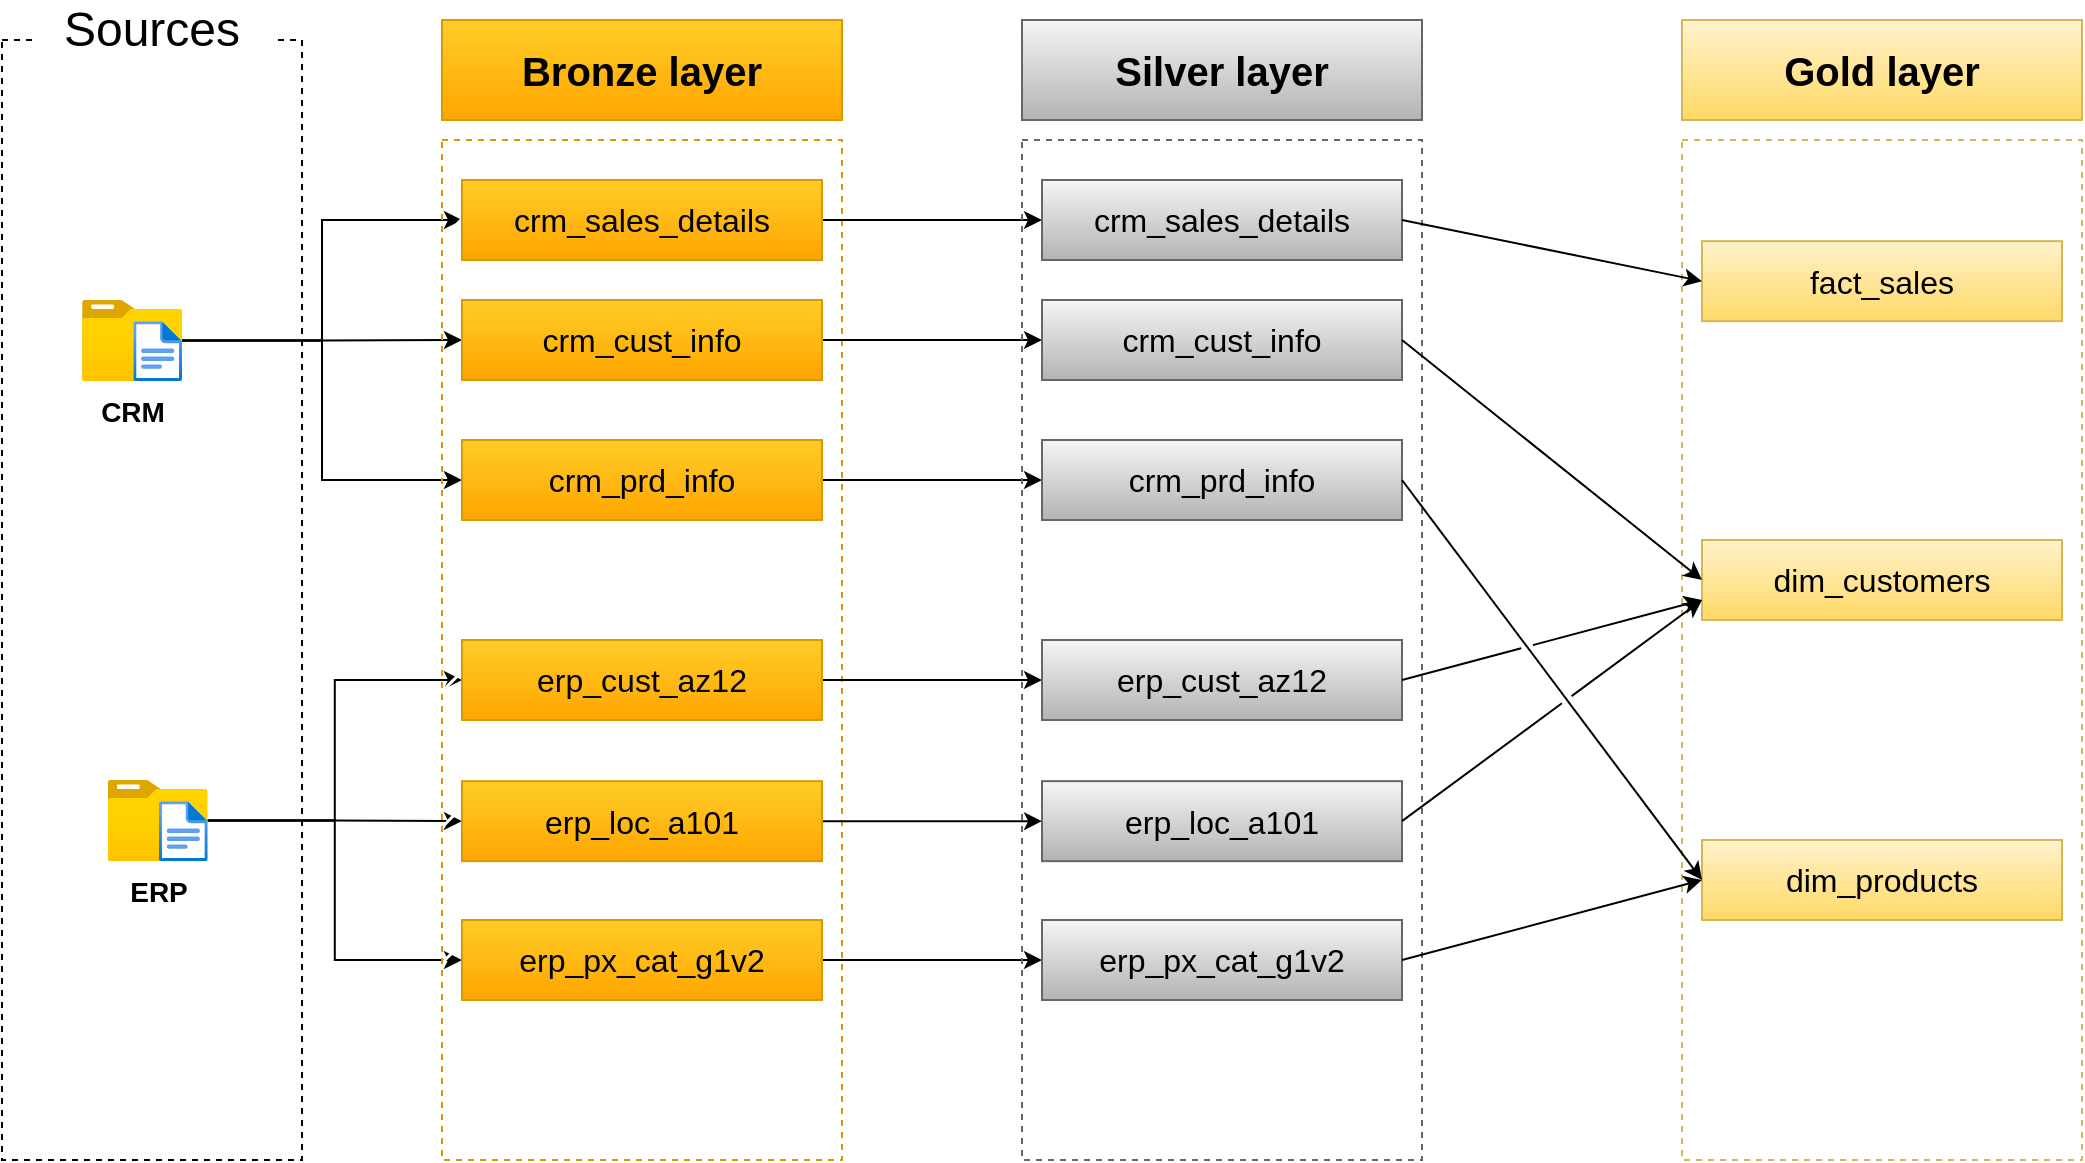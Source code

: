 <mxfile version="28.1.2">
  <diagram name="Page-1" id="xVg7E-c3DgXaiie6U8fJ">
    <mxGraphModel dx="1042" dy="626" grid="1" gridSize="10" guides="1" tooltips="1" connect="1" arrows="1" fold="1" page="1" pageScale="1" pageWidth="850" pageHeight="1100" math="0" shadow="0">
      <root>
        <mxCell id="0" />
        <mxCell id="1" parent="0" />
        <mxCell id="Sv1aqGPo5gHrHZcfWlAV-1" value="" style="rounded=0;whiteSpace=wrap;html=1;dashed=1;" parent="1" vertex="1">
          <mxGeometry x="150" y="200" width="150" height="560" as="geometry" />
        </mxCell>
        <mxCell id="Sv1aqGPo5gHrHZcfWlAV-2" value="&lt;font style=&quot;font-size: 24px;&quot;&gt;Sources&lt;/font&gt;" style="text;html=1;align=center;verticalAlign=middle;whiteSpace=wrap;rounded=0;fillColor=default;" parent="1" vertex="1">
          <mxGeometry x="165" y="180" width="120" height="30" as="geometry" />
        </mxCell>
        <mxCell id="Sv1aqGPo5gHrHZcfWlAV-15" style="edgeStyle=orthogonalEdgeStyle;rounded=0;orthogonalLoop=1;jettySize=auto;html=1;entryX=0;entryY=0.5;entryDx=0;entryDy=0;" parent="1" source="Sv1aqGPo5gHrHZcfWlAV-3" target="Sv1aqGPo5gHrHZcfWlAV-9" edge="1">
          <mxGeometry relative="1" as="geometry" />
        </mxCell>
        <mxCell id="Sv1aqGPo5gHrHZcfWlAV-16" style="edgeStyle=orthogonalEdgeStyle;rounded=0;orthogonalLoop=1;jettySize=auto;html=1;" parent="1" source="Sv1aqGPo5gHrHZcfWlAV-3" target="Sv1aqGPo5gHrHZcfWlAV-10" edge="1">
          <mxGeometry relative="1" as="geometry" />
        </mxCell>
        <mxCell id="Sv1aqGPo5gHrHZcfWlAV-17" style="edgeStyle=orthogonalEdgeStyle;rounded=0;orthogonalLoop=1;jettySize=auto;html=1;entryX=0;entryY=0.5;entryDx=0;entryDy=0;" parent="1" source="Sv1aqGPo5gHrHZcfWlAV-3" target="Sv1aqGPo5gHrHZcfWlAV-11" edge="1">
          <mxGeometry relative="1" as="geometry" />
        </mxCell>
        <mxCell id="Sv1aqGPo5gHrHZcfWlAV-3" value="&lt;b&gt;&lt;font style=&quot;font-size: 14px;&quot;&gt;CRM&lt;/font&gt;&lt;/b&gt;" style="image;aspect=fixed;html=1;points=[];align=center;fontSize=12;image=img/lib/azure2/general/Folder_Blank.svg;" parent="1" vertex="1">
          <mxGeometry x="190" y="330" width="50" height="40.58" as="geometry" />
        </mxCell>
        <mxCell id="Sv1aqGPo5gHrHZcfWlAV-18" style="edgeStyle=orthogonalEdgeStyle;rounded=0;orthogonalLoop=1;jettySize=auto;html=1;entryX=0;entryY=0.5;entryDx=0;entryDy=0;" parent="1" source="Sv1aqGPo5gHrHZcfWlAV-4" target="Sv1aqGPo5gHrHZcfWlAV-12" edge="1">
          <mxGeometry relative="1" as="geometry" />
        </mxCell>
        <mxCell id="Sv1aqGPo5gHrHZcfWlAV-19" style="edgeStyle=orthogonalEdgeStyle;rounded=0;orthogonalLoop=1;jettySize=auto;html=1;entryX=0;entryY=0.5;entryDx=0;entryDy=0;" parent="1" source="Sv1aqGPo5gHrHZcfWlAV-4" target="Sv1aqGPo5gHrHZcfWlAV-13" edge="1">
          <mxGeometry relative="1" as="geometry" />
        </mxCell>
        <mxCell id="Sv1aqGPo5gHrHZcfWlAV-20" style="edgeStyle=orthogonalEdgeStyle;rounded=0;orthogonalLoop=1;jettySize=auto;html=1;entryX=0;entryY=0.5;entryDx=0;entryDy=0;" parent="1" source="Sv1aqGPo5gHrHZcfWlAV-4" target="Sv1aqGPo5gHrHZcfWlAV-14" edge="1">
          <mxGeometry relative="1" as="geometry" />
        </mxCell>
        <mxCell id="Sv1aqGPo5gHrHZcfWlAV-4" value="&lt;b&gt;&lt;font style=&quot;font-size: 14px;&quot;&gt;ERP&lt;/font&gt;&lt;/b&gt;" style="image;aspect=fixed;html=1;points=[];align=center;fontSize=12;image=img/lib/azure2/general/Folder_Blank.svg;" parent="1" vertex="1">
          <mxGeometry x="202.83" y="570" width="50" height="40.58" as="geometry" />
        </mxCell>
        <mxCell id="Sv1aqGPo5gHrHZcfWlAV-5" value="" style="image;aspect=fixed;html=1;points=[];align=center;fontSize=12;image=img/lib/azure2/general/File.svg;" parent="1" vertex="1">
          <mxGeometry x="215.65" y="340.58" width="24.35" height="30" as="geometry" />
        </mxCell>
        <mxCell id="Sv1aqGPo5gHrHZcfWlAV-6" value="" style="image;aspect=fixed;html=1;points=[];align=center;fontSize=12;image=img/lib/azure2/general/File.svg;" parent="1" vertex="1">
          <mxGeometry x="228.48" y="580.58" width="24.35" height="30" as="geometry" />
        </mxCell>
        <mxCell id="Sv1aqGPo5gHrHZcfWlAV-7" value="" style="rounded=0;whiteSpace=wrap;html=1;fillStyle=hatch;fillColor=default;gradientColor=none;strokeColor=#d79b00;dashed=1;" parent="1" vertex="1">
          <mxGeometry x="370" y="250" width="200" height="510" as="geometry" />
        </mxCell>
        <mxCell id="Sv1aqGPo5gHrHZcfWlAV-8" value="&lt;font style=&quot;font-size: 20px;&quot;&gt;&lt;b style=&quot;&quot;&gt;Bronze layer&lt;/b&gt;&lt;/font&gt;" style="text;html=1;align=center;verticalAlign=middle;whiteSpace=wrap;rounded=0;fillColor=#ffcd28;gradientColor=#ffa500;strokeColor=#d79b00;" parent="1" vertex="1">
          <mxGeometry x="370" y="190" width="200" height="50" as="geometry" />
        </mxCell>
        <mxCell id="hZiMMcwlTSeB9dH6yMoZ-9" style="edgeStyle=orthogonalEdgeStyle;rounded=0;orthogonalLoop=1;jettySize=auto;html=1;entryX=0;entryY=0.5;entryDx=0;entryDy=0;" edge="1" parent="1" source="Sv1aqGPo5gHrHZcfWlAV-9" target="hZiMMcwlTSeB9dH6yMoZ-3">
          <mxGeometry relative="1" as="geometry" />
        </mxCell>
        <mxCell id="Sv1aqGPo5gHrHZcfWlAV-9" value="&lt;span style=&quot;font-size: 16px;&quot;&gt;crm_sales_details&lt;/span&gt;" style="text;html=1;align=center;verticalAlign=middle;whiteSpace=wrap;rounded=0;fillColor=#ffcd28;gradientColor=#ffa500;strokeColor=#d79b00;" parent="1" vertex="1">
          <mxGeometry x="380" y="270" width="180" height="40" as="geometry" />
        </mxCell>
        <mxCell id="hZiMMcwlTSeB9dH6yMoZ-10" style="edgeStyle=orthogonalEdgeStyle;rounded=0;orthogonalLoop=1;jettySize=auto;html=1;exitX=1;exitY=0.5;exitDx=0;exitDy=0;entryX=0;entryY=0.5;entryDx=0;entryDy=0;" edge="1" parent="1" source="Sv1aqGPo5gHrHZcfWlAV-10" target="hZiMMcwlTSeB9dH6yMoZ-4">
          <mxGeometry relative="1" as="geometry" />
        </mxCell>
        <mxCell id="Sv1aqGPo5gHrHZcfWlAV-10" value="&lt;span style=&quot;font-size: 16px;&quot;&gt;crm_cust_info&lt;/span&gt;" style="text;html=1;align=center;verticalAlign=middle;whiteSpace=wrap;rounded=0;fillColor=#ffcd28;gradientColor=#ffa500;strokeColor=#d79b00;" parent="1" vertex="1">
          <mxGeometry x="380" y="330" width="180" height="40" as="geometry" />
        </mxCell>
        <mxCell id="hZiMMcwlTSeB9dH6yMoZ-11" style="edgeStyle=orthogonalEdgeStyle;rounded=0;orthogonalLoop=1;jettySize=auto;html=1;exitX=1;exitY=0.5;exitDx=0;exitDy=0;" edge="1" parent="1" source="Sv1aqGPo5gHrHZcfWlAV-11" target="hZiMMcwlTSeB9dH6yMoZ-5">
          <mxGeometry relative="1" as="geometry" />
        </mxCell>
        <mxCell id="Sv1aqGPo5gHrHZcfWlAV-11" value="&lt;span style=&quot;font-size: 16px;&quot;&gt;crm_prd_info&lt;/span&gt;" style="text;html=1;align=center;verticalAlign=middle;whiteSpace=wrap;rounded=0;fillColor=#ffcd28;gradientColor=#ffa500;strokeColor=#d79b00;" parent="1" vertex="1">
          <mxGeometry x="380" y="400" width="180" height="40" as="geometry" />
        </mxCell>
        <mxCell id="hZiMMcwlTSeB9dH6yMoZ-12" style="edgeStyle=orthogonalEdgeStyle;rounded=0;orthogonalLoop=1;jettySize=auto;html=1;exitX=1;exitY=0.5;exitDx=0;exitDy=0;" edge="1" parent="1" source="Sv1aqGPo5gHrHZcfWlAV-12" target="hZiMMcwlTSeB9dH6yMoZ-6">
          <mxGeometry relative="1" as="geometry" />
        </mxCell>
        <mxCell id="Sv1aqGPo5gHrHZcfWlAV-12" value="&lt;span style=&quot;font-size: 16px;&quot;&gt;erp_cust_az12&lt;/span&gt;" style="text;html=1;align=center;verticalAlign=middle;whiteSpace=wrap;rounded=0;fillColor=#ffcd28;gradientColor=#ffa500;strokeColor=#d79b00;" parent="1" vertex="1">
          <mxGeometry x="380" y="500" width="180" height="40" as="geometry" />
        </mxCell>
        <mxCell id="hZiMMcwlTSeB9dH6yMoZ-13" style="edgeStyle=orthogonalEdgeStyle;rounded=0;orthogonalLoop=1;jettySize=auto;html=1;exitX=1;exitY=0.5;exitDx=0;exitDy=0;" edge="1" parent="1" source="Sv1aqGPo5gHrHZcfWlAV-13" target="hZiMMcwlTSeB9dH6yMoZ-7">
          <mxGeometry relative="1" as="geometry" />
        </mxCell>
        <mxCell id="Sv1aqGPo5gHrHZcfWlAV-13" value="&lt;span style=&quot;font-size: 16px;&quot;&gt;erp_loc_a101&lt;/span&gt;" style="text;html=1;align=center;verticalAlign=middle;whiteSpace=wrap;rounded=0;fillColor=#ffcd28;gradientColor=#ffa500;strokeColor=#d79b00;" parent="1" vertex="1">
          <mxGeometry x="380" y="570.58" width="180" height="40" as="geometry" />
        </mxCell>
        <mxCell id="hZiMMcwlTSeB9dH6yMoZ-14" style="edgeStyle=orthogonalEdgeStyle;rounded=0;orthogonalLoop=1;jettySize=auto;html=1;exitX=1;exitY=0.5;exitDx=0;exitDy=0;entryX=0;entryY=0.5;entryDx=0;entryDy=0;" edge="1" parent="1" source="Sv1aqGPo5gHrHZcfWlAV-14" target="hZiMMcwlTSeB9dH6yMoZ-8">
          <mxGeometry relative="1" as="geometry" />
        </mxCell>
        <mxCell id="Sv1aqGPo5gHrHZcfWlAV-14" value="&lt;span style=&quot;font-size: 16px;&quot;&gt;erp_px_cat_g1v2&lt;/span&gt;" style="text;html=1;align=center;verticalAlign=middle;whiteSpace=wrap;rounded=0;fillColor=#ffcd28;gradientColor=#ffa500;strokeColor=#d79b00;" parent="1" vertex="1">
          <mxGeometry x="380" y="640" width="180" height="40" as="geometry" />
        </mxCell>
        <mxCell id="hZiMMcwlTSeB9dH6yMoZ-1" value="" style="rounded=0;whiteSpace=wrap;html=1;fillStyle=hatch;fillColor=none;gradientColor=#b3b3b3;strokeColor=#666666;dashed=1;" vertex="1" parent="1">
          <mxGeometry x="660" y="250" width="200" height="510" as="geometry" />
        </mxCell>
        <mxCell id="hZiMMcwlTSeB9dH6yMoZ-2" value="&lt;font style=&quot;font-size: 20px;&quot;&gt;&lt;b style=&quot;&quot;&gt;Silver layer&lt;/b&gt;&lt;/font&gt;" style="text;html=1;align=center;verticalAlign=middle;whiteSpace=wrap;rounded=0;fillColor=#f5f5f5;gradientColor=#b3b3b3;strokeColor=#666666;" vertex="1" parent="1">
          <mxGeometry x="660" y="190" width="200" height="50" as="geometry" />
        </mxCell>
        <mxCell id="hZiMMcwlTSeB9dH6yMoZ-3" value="&lt;span style=&quot;font-size: 16px;&quot;&gt;crm_sales_details&lt;/span&gt;" style="text;html=1;align=center;verticalAlign=middle;whiteSpace=wrap;rounded=0;fillColor=#f5f5f5;gradientColor=#b3b3b3;strokeColor=#666666;" vertex="1" parent="1">
          <mxGeometry x="670" y="270" width="180" height="40" as="geometry" />
        </mxCell>
        <mxCell id="hZiMMcwlTSeB9dH6yMoZ-4" value="&lt;span style=&quot;font-size: 16px;&quot;&gt;crm_cust_info&lt;/span&gt;" style="text;html=1;align=center;verticalAlign=middle;whiteSpace=wrap;rounded=0;fillColor=#f5f5f5;gradientColor=#b3b3b3;strokeColor=#666666;" vertex="1" parent="1">
          <mxGeometry x="670" y="330" width="180" height="40" as="geometry" />
        </mxCell>
        <mxCell id="hZiMMcwlTSeB9dH6yMoZ-5" value="&lt;span style=&quot;font-size: 16px;&quot;&gt;crm_prd_info&lt;/span&gt;" style="text;html=1;align=center;verticalAlign=middle;whiteSpace=wrap;rounded=0;fillColor=#f5f5f5;gradientColor=#b3b3b3;strokeColor=#666666;" vertex="1" parent="1">
          <mxGeometry x="670" y="400" width="180" height="40" as="geometry" />
        </mxCell>
        <mxCell id="hZiMMcwlTSeB9dH6yMoZ-6" value="&lt;span style=&quot;font-size: 16px;&quot;&gt;erp_cust_az12&lt;/span&gt;" style="text;html=1;align=center;verticalAlign=middle;whiteSpace=wrap;rounded=0;fillColor=#f5f5f5;gradientColor=#b3b3b3;strokeColor=#666666;" vertex="1" parent="1">
          <mxGeometry x="670" y="500" width="180" height="40" as="geometry" />
        </mxCell>
        <mxCell id="hZiMMcwlTSeB9dH6yMoZ-7" value="&lt;span style=&quot;font-size: 16px;&quot;&gt;erp_loc_a101&lt;/span&gt;" style="text;html=1;align=center;verticalAlign=middle;whiteSpace=wrap;rounded=0;fillColor=#f5f5f5;gradientColor=#b3b3b3;strokeColor=#666666;" vertex="1" parent="1">
          <mxGeometry x="670" y="570.58" width="180" height="40" as="geometry" />
        </mxCell>
        <mxCell id="hZiMMcwlTSeB9dH6yMoZ-8" value="&lt;span style=&quot;font-size: 16px;&quot;&gt;erp_px_cat_g1v2&lt;/span&gt;" style="text;html=1;align=center;verticalAlign=middle;whiteSpace=wrap;rounded=0;fillColor=#f5f5f5;gradientColor=#b3b3b3;strokeColor=#666666;" vertex="1" parent="1">
          <mxGeometry x="670" y="640" width="180" height="40" as="geometry" />
        </mxCell>
        <mxCell id="hZiMMcwlTSeB9dH6yMoZ-15" value="" style="rounded=0;whiteSpace=wrap;html=1;fillStyle=hatch;fillColor=none;gradientColor=#ffd966;strokeColor=#d6b656;dashed=1;" vertex="1" parent="1">
          <mxGeometry x="990" y="250" width="200" height="510" as="geometry" />
        </mxCell>
        <mxCell id="hZiMMcwlTSeB9dH6yMoZ-16" value="&lt;font style=&quot;font-size: 20px;&quot;&gt;&lt;b style=&quot;&quot;&gt;Gold layer&lt;/b&gt;&lt;/font&gt;" style="text;html=1;align=center;verticalAlign=middle;whiteSpace=wrap;rounded=0;fillColor=#fff2cc;gradientColor=#ffd966;strokeColor=#d6b656;" vertex="1" parent="1">
          <mxGeometry x="990" y="190" width="200" height="50" as="geometry" />
        </mxCell>
        <mxCell id="hZiMMcwlTSeB9dH6yMoZ-17" value="&lt;span style=&quot;font-size: 16px;&quot;&gt;fact_sales&lt;/span&gt;" style="text;html=1;align=center;verticalAlign=middle;whiteSpace=wrap;rounded=0;fillColor=#fff2cc;gradientColor=#ffd966;strokeColor=#d6b656;" vertex="1" parent="1">
          <mxGeometry x="1000" y="300.58" width="180" height="40" as="geometry" />
        </mxCell>
        <mxCell id="hZiMMcwlTSeB9dH6yMoZ-18" value="&lt;span style=&quot;font-size: 16px;&quot;&gt;dim_customers&lt;/span&gt;" style="text;html=1;align=center;verticalAlign=middle;whiteSpace=wrap;rounded=0;fillColor=#fff2cc;gradientColor=#ffd966;strokeColor=#d6b656;" vertex="1" parent="1">
          <mxGeometry x="1000" y="450" width="180" height="40" as="geometry" />
        </mxCell>
        <mxCell id="hZiMMcwlTSeB9dH6yMoZ-19" value="&lt;span style=&quot;font-size: 16px;&quot;&gt;dim_products&lt;/span&gt;" style="text;html=1;align=center;verticalAlign=middle;whiteSpace=wrap;rounded=0;fillColor=#fff2cc;gradientColor=#ffd966;strokeColor=#d6b656;" vertex="1" parent="1">
          <mxGeometry x="1000" y="600" width="180" height="40" as="geometry" />
        </mxCell>
        <mxCell id="hZiMMcwlTSeB9dH6yMoZ-27" value="" style="endArrow=classic;html=1;rounded=0;entryX=0;entryY=0.5;entryDx=0;entryDy=0;exitX=1;exitY=0.5;exitDx=0;exitDy=0;jumpStyle=gap;" edge="1" parent="1" source="hZiMMcwlTSeB9dH6yMoZ-3" target="hZiMMcwlTSeB9dH6yMoZ-17">
          <mxGeometry width="50" height="50" relative="1" as="geometry">
            <mxPoint x="820" y="320" as="sourcePoint" />
            <mxPoint x="870" y="270" as="targetPoint" />
          </mxGeometry>
        </mxCell>
        <mxCell id="hZiMMcwlTSeB9dH6yMoZ-28" value="" style="endArrow=classic;html=1;rounded=0;entryX=0;entryY=0.5;entryDx=0;entryDy=0;exitX=1;exitY=0.5;exitDx=0;exitDy=0;jumpStyle=gap;" edge="1" parent="1" source="hZiMMcwlTSeB9dH6yMoZ-4" target="hZiMMcwlTSeB9dH6yMoZ-18">
          <mxGeometry width="50" height="50" relative="1" as="geometry">
            <mxPoint x="830" y="360" as="sourcePoint" />
            <mxPoint x="900" y="391" as="targetPoint" />
          </mxGeometry>
        </mxCell>
        <mxCell id="hZiMMcwlTSeB9dH6yMoZ-29" value="" style="endArrow=classic;html=1;rounded=0;entryX=0;entryY=0.5;entryDx=0;entryDy=0;exitX=1;exitY=0.5;exitDx=0;exitDy=0;jumpStyle=gap;" edge="1" parent="1" source="hZiMMcwlTSeB9dH6yMoZ-5" target="hZiMMcwlTSeB9dH6yMoZ-19">
          <mxGeometry width="50" height="50" relative="1" as="geometry">
            <mxPoint x="820" y="460" as="sourcePoint" />
            <mxPoint x="890" y="491" as="targetPoint" />
          </mxGeometry>
        </mxCell>
        <mxCell id="hZiMMcwlTSeB9dH6yMoZ-30" value="" style="endArrow=classic;html=1;rounded=0;entryX=0;entryY=0.75;entryDx=0;entryDy=0;exitX=1;exitY=0.5;exitDx=0;exitDy=0;jumpStyle=gap;" edge="1" parent="1" source="hZiMMcwlTSeB9dH6yMoZ-6" target="hZiMMcwlTSeB9dH6yMoZ-18">
          <mxGeometry width="50" height="50" relative="1" as="geometry">
            <mxPoint x="820" y="500" as="sourcePoint" />
            <mxPoint x="890" y="531" as="targetPoint" />
          </mxGeometry>
        </mxCell>
        <mxCell id="hZiMMcwlTSeB9dH6yMoZ-31" value="" style="endArrow=classic;html=1;rounded=0;entryX=0;entryY=0.75;entryDx=0;entryDy=0;exitX=1;exitY=0.5;exitDx=0;exitDy=0;jumpStyle=gap;" edge="1" parent="1" source="hZiMMcwlTSeB9dH6yMoZ-7" target="hZiMMcwlTSeB9dH6yMoZ-18">
          <mxGeometry width="50" height="50" relative="1" as="geometry">
            <mxPoint x="830" y="580" as="sourcePoint" />
            <mxPoint x="900" y="611" as="targetPoint" />
          </mxGeometry>
        </mxCell>
        <mxCell id="hZiMMcwlTSeB9dH6yMoZ-32" value="" style="endArrow=classic;html=1;rounded=0;entryX=0;entryY=0.5;entryDx=0;entryDy=0;exitX=1;exitY=0.5;exitDx=0;exitDy=0;jumpStyle=gap;" edge="1" parent="1" source="hZiMMcwlTSeB9dH6yMoZ-8" target="hZiMMcwlTSeB9dH6yMoZ-19">
          <mxGeometry width="50" height="50" relative="1" as="geometry">
            <mxPoint x="830" y="650" as="sourcePoint" />
            <mxPoint x="900" y="681" as="targetPoint" />
          </mxGeometry>
        </mxCell>
      </root>
    </mxGraphModel>
  </diagram>
</mxfile>
